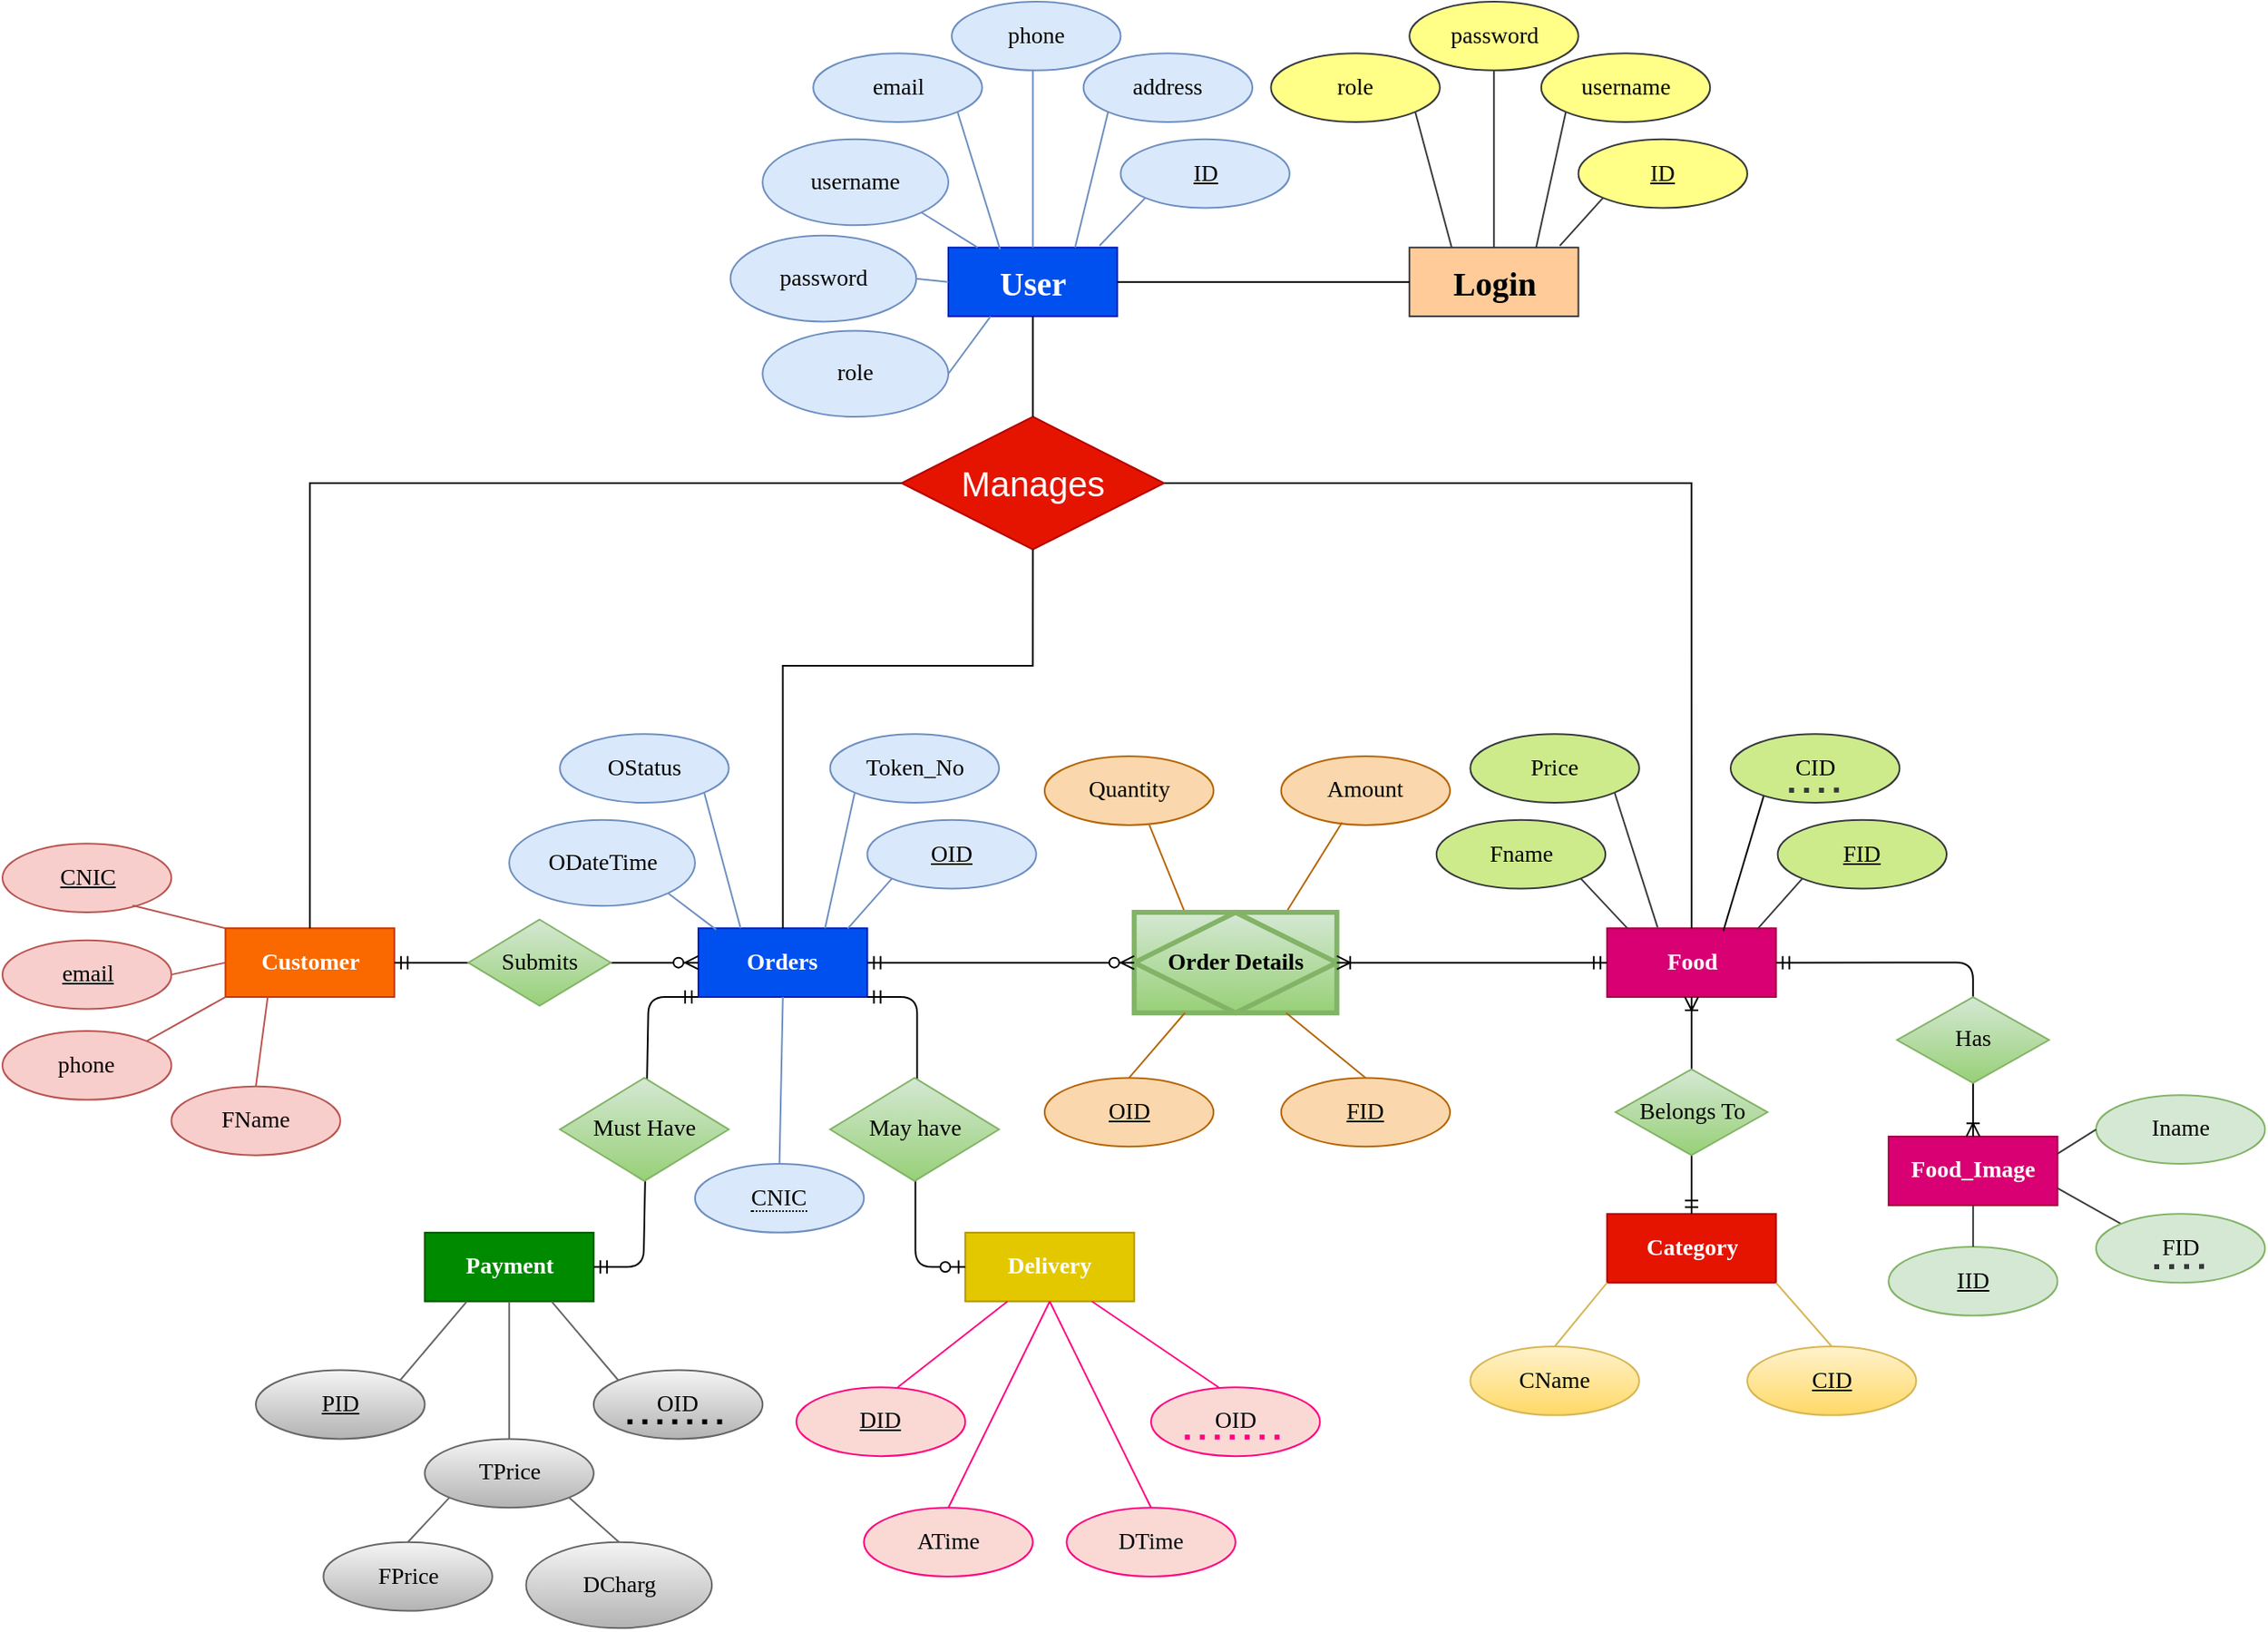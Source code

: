 <mxfile version="13.6.6" type="device"><diagram id="C5RBs43oDa-KdzZeNtuy" name="Page-1"><mxGraphModel dx="2976.5" dy="802" grid="1" gridSize="10" guides="1" tooltips="1" connect="1" arrows="1" fold="1" page="1" pageScale="1.5" pageWidth="827" pageHeight="1169" math="0" shadow="0"><root><mxCell id="WIyWlLk6GJQsqaUBKTNV-0"/><mxCell id="WIyWlLk6GJQsqaUBKTNV-1" parent="WIyWlLk6GJQsqaUBKTNV-0"/><mxCell id="DDgar92m7MUGMjRSahMw-3" value="&lt;b&gt;Customer&lt;/b&gt;" style="whiteSpace=wrap;html=1;align=center;fontFamily=Comic Sans MS;verticalAlign=middle;horizontal=1;labelBorderColor=none;fontSize=14;fillColor=#fa6800;strokeColor=#C73500;fontColor=#ffffff;" parent="WIyWlLk6GJQsqaUBKTNV-1" vertex="1"><mxGeometry x="-486.263" y="698.107" width="101.695" height="41.429" as="geometry"/></mxCell><mxCell id="DDgar92m7MUGMjRSahMw-4" value="&lt;b&gt;Orders&lt;/b&gt;" style="whiteSpace=wrap;html=1;align=center;fontFamily=Comic Sans MS;verticalAlign=middle;horizontal=1;labelBorderColor=none;fontSize=14;fillColor=#0050ef;strokeColor=#001DBC;fontColor=#ffffff;" parent="WIyWlLk6GJQsqaUBKTNV-1" vertex="1"><mxGeometry x="-201.517" y="698.107" width="101.695" height="41.429" as="geometry"/></mxCell><mxCell id="DDgar92m7MUGMjRSahMw-5" value="&lt;b&gt;Payment&lt;/b&gt;" style="whiteSpace=wrap;html=1;align=center;fontFamily=Comic Sans MS;verticalAlign=middle;horizontal=1;labelBorderColor=none;fontSize=14;fillColor=#008a00;strokeColor=#005700;fontColor=#ffffff;" parent="WIyWlLk6GJQsqaUBKTNV-1" vertex="1"><mxGeometry x="-366.263" y="881.429" width="101.695" height="41.429" as="geometry"/></mxCell><mxCell id="DDgar92m7MUGMjRSahMw-121" value="" style="edgeStyle=entityRelationEdgeStyle;fontSize=14;html=1;endArrow=ERmandOne;startArrow=ERmandOne;exitX=1;exitY=0.5;exitDx=0;exitDy=0;entryX=0;entryY=1;entryDx=0;entryDy=0;fontFamily=Comic Sans MS;verticalAlign=middle;horizontal=1;labelBorderColor=none;" parent="WIyWlLk6GJQsqaUBKTNV-1" source="DDgar92m7MUGMjRSahMw-5" target="DDgar92m7MUGMjRSahMw-4" edge="1"><mxGeometry width="100" height="100" relative="1" as="geometry"><mxPoint x="-244.229" y="879.357" as="sourcePoint"/><mxPoint x="-203.551" y="739.536" as="targetPoint"/></mxGeometry></mxCell><mxCell id="DDgar92m7MUGMjRSahMw-6" value="&lt;b&gt;Category&lt;/b&gt;" style="whiteSpace=wrap;html=1;align=center;fontFamily=Comic Sans MS;verticalAlign=middle;horizontal=1;labelBorderColor=none;fontSize=14;fillColor=#e51400;strokeColor=#B20000;fontColor=#ffffff;" parent="WIyWlLk6GJQsqaUBKTNV-1" vertex="1"><mxGeometry x="345.602" y="870.18" width="101.695" height="41.429" as="geometry"/></mxCell><mxCell id="DDgar92m7MUGMjRSahMw-7" value="&lt;b&gt;Delivery&lt;/b&gt;" style="whiteSpace=wrap;html=1;align=center;fontFamily=Comic Sans MS;verticalAlign=middle;horizontal=1;labelBorderColor=none;fontSize=14;fillColor=#e3c800;strokeColor=#B09500;fontColor=#ffffff;" parent="WIyWlLk6GJQsqaUBKTNV-1" vertex="1"><mxGeometry x="-40.839" y="881.429" width="101.695" height="41.429" as="geometry"/></mxCell><mxCell id="DDgar92m7MUGMjRSahMw-125" value="" style="edgeStyle=entityRelationEdgeStyle;fontSize=14;html=1;endArrow=ERzeroToOne;startArrow=ERmandOne;exitX=1;exitY=1;exitDx=0;exitDy=0;entryX=0;entryY=0.5;entryDx=0;entryDy=0;startFill=0;endFill=1;fontFamily=Comic Sans MS;verticalAlign=middle;horizontal=1;labelBorderColor=none;" parent="WIyWlLk6GJQsqaUBKTNV-1" source="DDgar92m7MUGMjRSahMw-4" target="DDgar92m7MUGMjRSahMw-7" edge="1"><mxGeometry width="100" height="100" relative="1" as="geometry"><mxPoint x="-91.686" y="736.429" as="sourcePoint"/><mxPoint x="-20.5" y="943.571" as="targetPoint"/></mxGeometry></mxCell><mxCell id="DDgar92m7MUGMjRSahMw-8" value="&lt;b&gt;Food&lt;/b&gt;" style="whiteSpace=wrap;html=1;align=center;fontFamily=Comic Sans MS;verticalAlign=middle;horizontal=1;labelBorderColor=none;fontSize=14;fillColor=#d80073;strokeColor=#A50040;fontColor=#ffffff;" parent="WIyWlLk6GJQsqaUBKTNV-1" vertex="1"><mxGeometry x="345.602" y="698.107" width="101.695" height="41.429" as="geometry"/></mxCell><mxCell id="DDgar92m7MUGMjRSahMw-11" value="CNIC" style="ellipse;whiteSpace=wrap;html=1;align=center;fontStyle=4;fontFamily=Comic Sans MS;verticalAlign=middle;horizontal=1;labelBorderColor=none;fontSize=14;fillColor=#f8cecc;strokeColor=#b85450;" parent="WIyWlLk6GJQsqaUBKTNV-1" vertex="1"><mxGeometry x="-620.5" y="647.094" width="101.695" height="41.429" as="geometry"/></mxCell><mxCell id="DDgar92m7MUGMjRSahMw-15" value="email" style="ellipse;whiteSpace=wrap;html=1;align=center;fontStyle=4;fontFamily=Comic Sans MS;verticalAlign=middle;horizontal=1;labelBorderColor=none;fontSize=14;fillColor=#f8cecc;strokeColor=#b85450;" parent="WIyWlLk6GJQsqaUBKTNV-1" vertex="1"><mxGeometry x="-620.5" y="705.357" width="101.695" height="41.429" as="geometry"/></mxCell><mxCell id="DDgar92m7MUGMjRSahMw-16" value="phone" style="ellipse;whiteSpace=wrap;html=1;align=center;fontFamily=Comic Sans MS;verticalAlign=middle;horizontal=1;labelBorderColor=none;fontSize=14;fillColor=#f8cecc;strokeColor=#b85450;" parent="WIyWlLk6GJQsqaUBKTNV-1" vertex="1"><mxGeometry x="-620.501" y="759.997" width="101.695" height="41.429" as="geometry"/></mxCell><mxCell id="DDgar92m7MUGMjRSahMw-19" value="" style="endArrow=none;html=1;rounded=0;exitX=0.77;exitY=0.9;exitDx=0;exitDy=0;exitPerimeter=0;entryX=0;entryY=0;entryDx=0;entryDy=0;fontFamily=Comic Sans MS;verticalAlign=middle;horizontal=1;labelBorderColor=none;fontSize=14;fillColor=#f8cecc;strokeColor=#b85450;" parent="WIyWlLk6GJQsqaUBKTNV-1" source="DDgar92m7MUGMjRSahMw-11" target="DDgar92m7MUGMjRSahMw-3" edge="1"><mxGeometry relative="1" as="geometry"><mxPoint x="-537.11" y="684.643" as="sourcePoint"/><mxPoint x="-457.788" y="684.643" as="targetPoint"/></mxGeometry></mxCell><mxCell id="DDgar92m7MUGMjRSahMw-20" value="" style="endArrow=none;html=1;rounded=0;exitX=1;exitY=0.5;exitDx=0;exitDy=0;entryX=0;entryY=0.5;entryDx=0;entryDy=0;fontFamily=Comic Sans MS;verticalAlign=middle;horizontal=1;labelBorderColor=none;fontSize=14;fillColor=#f8cecc;strokeColor=#b85450;" parent="WIyWlLk6GJQsqaUBKTNV-1" source="DDgar92m7MUGMjRSahMw-15" target="DDgar92m7MUGMjRSahMw-3" edge="1"><mxGeometry relative="1" as="geometry"><mxPoint x="-532.025" y="683.607" as="sourcePoint"/><mxPoint x="-476.093" y="708.464" as="targetPoint"/><Array as="points"/></mxGeometry></mxCell><mxCell id="DDgar92m7MUGMjRSahMw-24" value="" style="endArrow=none;html=1;rounded=0;exitX=1;exitY=0;exitDx=0;exitDy=0;entryX=0;entryY=1;entryDx=0;entryDy=0;fontFamily=Comic Sans MS;verticalAlign=middle;horizontal=1;labelBorderColor=none;fontSize=14;fillColor=#f8cecc;strokeColor=#b85450;" parent="WIyWlLk6GJQsqaUBKTNV-1" source="DDgar92m7MUGMjRSahMw-16" target="DDgar92m7MUGMjRSahMw-3" edge="1"><mxGeometry relative="1" as="geometry"><mxPoint x="-406.941" y="757.143" as="sourcePoint"/><mxPoint x="-244.229" y="757.143" as="targetPoint"/></mxGeometry></mxCell><mxCell id="DDgar92m7MUGMjRSahMw-39" value="OID" style="ellipse;whiteSpace=wrap;html=1;align=center;fontStyle=4;fontFamily=Comic Sans MS;verticalAlign=middle;horizontal=1;labelBorderColor=none;fontSize=14;fillColor=#dae8fc;strokeColor=#6c8ebf;" parent="WIyWlLk6GJQsqaUBKTNV-1" vertex="1"><mxGeometry x="-99.822" y="632.857" width="101.695" height="41.429" as="geometry"/></mxCell><mxCell id="DDgar92m7MUGMjRSahMw-40" value="ODateTime" style="ellipse;whiteSpace=wrap;html=1;align=center;fontFamily=Comic Sans MS;verticalAlign=middle;horizontal=1;labelBorderColor=none;fontSize=14;fillColor=#dae8fc;strokeColor=#6c8ebf;" parent="WIyWlLk6GJQsqaUBKTNV-1" vertex="1"><mxGeometry x="-315.415" y="632.857" width="111.864" height="51.786" as="geometry"/></mxCell><mxCell id="DDgar92m7MUGMjRSahMw-41" value="OStatus" style="ellipse;whiteSpace=wrap;html=1;align=center;fontFamily=Comic Sans MS;verticalAlign=middle;horizontal=1;labelBorderColor=none;fontSize=14;fillColor=#dae8fc;strokeColor=#6c8ebf;" parent="WIyWlLk6GJQsqaUBKTNV-1" vertex="1"><mxGeometry x="-284.907" y="581.071" width="101.695" height="41.429" as="geometry"/></mxCell><mxCell id="DDgar92m7MUGMjRSahMw-43" value="Token_No" style="ellipse;whiteSpace=wrap;html=1;align=center;fontFamily=Comic Sans MS;verticalAlign=middle;horizontal=1;labelBorderColor=none;fontSize=14;fillColor=#dae8fc;strokeColor=#6c8ebf;" parent="WIyWlLk6GJQsqaUBKTNV-1" vertex="1"><mxGeometry x="-122.195" y="581.071" width="101.695" height="41.429" as="geometry"/></mxCell><mxCell id="DDgar92m7MUGMjRSahMw-44" value="&lt;span style=&quot;border-bottom: 1px dotted; font-size: 14px;&quot;&gt;CNIC&lt;/span&gt;" style="ellipse;whiteSpace=wrap;html=1;align=center;fontFamily=Comic Sans MS;verticalAlign=middle;horizontal=1;labelBorderColor=none;fontSize=14;fillColor=#dae8fc;strokeColor=#6c8ebf;" parent="WIyWlLk6GJQsqaUBKTNV-1" vertex="1"><mxGeometry x="-203.547" y="840" width="101.695" height="41.429" as="geometry"/></mxCell><mxCell id="DDgar92m7MUGMjRSahMw-45" value="" style="endArrow=none;html=1;rounded=0;exitX=1;exitY=1;exitDx=0;exitDy=0;fontFamily=Comic Sans MS;verticalAlign=middle;horizontal=1;labelBorderColor=none;fontSize=14;fillColor=#dae8fc;strokeColor=#6c8ebf;entryX=0.105;entryY=0.02;entryDx=0;entryDy=0;entryPerimeter=0;" parent="WIyWlLk6GJQsqaUBKTNV-1" source="DDgar92m7MUGMjRSahMw-40" target="DDgar92m7MUGMjRSahMw-4" edge="1"><mxGeometry relative="1" as="geometry"><mxPoint x="-203.551" y="677.393" as="sourcePoint"/><mxPoint x="-193.381" y="695" as="targetPoint"/></mxGeometry></mxCell><mxCell id="DDgar92m7MUGMjRSahMw-46" value="" style="endArrow=none;html=1;rounded=0;exitX=1;exitY=1;exitDx=0;exitDy=0;fontFamily=Comic Sans MS;verticalAlign=middle;horizontal=1;labelBorderColor=none;fontSize=14;fillColor=#dae8fc;strokeColor=#6c8ebf;entryX=0.25;entryY=0;entryDx=0;entryDy=0;" parent="WIyWlLk6GJQsqaUBKTNV-1" source="DDgar92m7MUGMjRSahMw-41" target="DDgar92m7MUGMjRSahMw-4" edge="1"><mxGeometry relative="1" as="geometry"><mxPoint x="-208.274" y="678.576" as="sourcePoint"/><mxPoint x="-173.042" y="695" as="targetPoint"/></mxGeometry></mxCell><mxCell id="DDgar92m7MUGMjRSahMw-47" value="" style="endArrow=none;html=1;rounded=0;fontFamily=Comic Sans MS;verticalAlign=middle;horizontal=1;labelBorderColor=none;fontSize=14;fillColor=#dae8fc;strokeColor=#6c8ebf;entryX=0.5;entryY=1;entryDx=0;entryDy=0;exitX=0.5;exitY=0;exitDx=0;exitDy=0;" parent="WIyWlLk6GJQsqaUBKTNV-1" source="DDgar92m7MUGMjRSahMw-44" target="DDgar92m7MUGMjRSahMw-4" edge="1"><mxGeometry relative="1" as="geometry"><mxPoint x="-140" y="830" as="sourcePoint"/><mxPoint x="-140" y="760" as="targetPoint"/></mxGeometry></mxCell><mxCell id="DDgar92m7MUGMjRSahMw-48" value="" style="endArrow=none;html=1;rounded=0;exitX=0;exitY=1;exitDx=0;exitDy=0;fontFamily=Comic Sans MS;verticalAlign=middle;horizontal=1;labelBorderColor=none;fontSize=14;fillColor=#dae8fc;strokeColor=#6c8ebf;entryX=0.75;entryY=0;entryDx=0;entryDy=0;" parent="WIyWlLk6GJQsqaUBKTNV-1" source="DDgar92m7MUGMjRSahMw-43" target="DDgar92m7MUGMjRSahMw-4" edge="1"><mxGeometry relative="1" as="geometry"><mxPoint x="-140.5" y="601.786" as="sourcePoint"/><mxPoint x="-132.364" y="695" as="targetPoint"/></mxGeometry></mxCell><mxCell id="DDgar92m7MUGMjRSahMw-49" value="" style="endArrow=none;html=1;rounded=0;exitX=0;exitY=1;exitDx=0;exitDy=0;entryX=0.884;entryY=0.004;entryDx=0;entryDy=0;entryPerimeter=0;fontFamily=Comic Sans MS;verticalAlign=middle;horizontal=1;labelBorderColor=none;fontSize=14;fillColor=#dae8fc;strokeColor=#6c8ebf;" parent="WIyWlLk6GJQsqaUBKTNV-1" source="DDgar92m7MUGMjRSahMw-39" target="DDgar92m7MUGMjRSahMw-4" edge="1"><mxGeometry relative="1" as="geometry"><mxPoint x="-97.133" y="626.79" as="sourcePoint"/><mxPoint x="-122.195" y="705.357" as="targetPoint"/></mxGeometry></mxCell><mxCell id="DDgar92m7MUGMjRSahMw-51" value="Quantity" style="ellipse;whiteSpace=wrap;html=1;align=center;strokeWidth=1;fontFamily=Comic Sans MS;verticalAlign=middle;horizontal=1;labelBorderColor=none;fontSize=14;fillColor=#fad7ac;strokeColor=#b46504;" parent="WIyWlLk6GJQsqaUBKTNV-1" vertex="1"><mxGeometry x="6.958" y="594.536" width="101.695" height="41.429" as="geometry"/></mxCell><mxCell id="DDgar92m7MUGMjRSahMw-52" value="Amount" style="ellipse;whiteSpace=wrap;html=1;align=center;strokeWidth=1;fontFamily=Comic Sans MS;verticalAlign=middle;horizontal=1;labelBorderColor=none;fontSize=14;fillColor=#fad7ac;strokeColor=#b46504;" parent="WIyWlLk6GJQsqaUBKTNV-1" vertex="1"><mxGeometry x="149.331" y="594.536" width="101.695" height="41.429" as="geometry"/></mxCell><mxCell id="DDgar92m7MUGMjRSahMw-53" value="" style="endArrow=none;html=1;rounded=0;exitX=0.62;exitY=1;exitDx=0;exitDy=0;exitPerimeter=0;entryX=0.25;entryY=0;entryDx=0;entryDy=0;fontFamily=Comic Sans MS;verticalAlign=middle;horizontal=1;labelBorderColor=none;fontSize=14;fillColor=#fad7ac;strokeColor=#b46504;" parent="WIyWlLk6GJQsqaUBKTNV-1" source="DDgar92m7MUGMjRSahMw-51" target="DDgar92m7MUGMjRSahMw-50" edge="1"><mxGeometry relative="1" as="geometry"><mxPoint x="10.008" y="715.714" as="sourcePoint"/><mxPoint x="172.72" y="715.714" as="targetPoint"/></mxGeometry></mxCell><mxCell id="DDgar92m7MUGMjRSahMw-54" value="" style="endArrow=none;html=1;rounded=0;entryX=0.75;entryY=0;entryDx=0;entryDy=0;exitX=0.361;exitY=0.961;exitDx=0;exitDy=0;exitPerimeter=0;fontFamily=Comic Sans MS;verticalAlign=middle;horizontal=1;labelBorderColor=none;fontSize=14;fillColor=#fad7ac;strokeColor=#b46504;" parent="WIyWlLk6GJQsqaUBKTNV-1" source="DDgar92m7MUGMjRSahMw-52" target="DDgar92m7MUGMjRSahMw-50" edge="1"><mxGeometry relative="1" as="geometry"><mxPoint x="187.975" y="622.5" as="sourcePoint"/><mxPoint x="106.619" y="698.107" as="targetPoint"/></mxGeometry></mxCell><mxCell id="DDgar92m7MUGMjRSahMw-55" value="OID" style="ellipse;whiteSpace=wrap;html=1;align=center;strokeWidth=1;fontFamily=Comic Sans MS;verticalAlign=middle;horizontal=1;labelBorderColor=none;fontSize=14;fillColor=#f5f5f5;strokeColor=#666666;gradientColor=#b3b3b3;" parent="WIyWlLk6GJQsqaUBKTNV-1" vertex="1"><mxGeometry x="-264.568" y="964.286" width="101.695" height="41.429" as="geometry"/></mxCell><mxCell id="DDgar92m7MUGMjRSahMw-56" value="PID" style="ellipse;whiteSpace=wrap;html=1;align=center;fontStyle=4;strokeWidth=1;fontFamily=Comic Sans MS;verticalAlign=middle;horizontal=1;labelBorderColor=none;fontSize=14;fillColor=#f5f5f5;strokeColor=#666666;gradientColor=#b3b3b3;" parent="WIyWlLk6GJQsqaUBKTNV-1" vertex="1"><mxGeometry x="-467.958" y="964.286" width="101.695" height="41.429" as="geometry"/></mxCell><mxCell id="DDgar92m7MUGMjRSahMw-57" value="" style="endArrow=none;html=1;rounded=0;exitX=1;exitY=0;exitDx=0;exitDy=0;entryX=0.25;entryY=1;entryDx=0;entryDy=0;fontFamily=Comic Sans MS;verticalAlign=middle;horizontal=1;labelBorderColor=none;fontSize=14;fillColor=#f5f5f5;strokeColor=#666666;gradientColor=#b3b3b3;" parent="WIyWlLk6GJQsqaUBKTNV-1" source="DDgar92m7MUGMjRSahMw-56" target="DDgar92m7MUGMjRSahMw-5" edge="1"><mxGeometry relative="1" as="geometry"><mxPoint x="-284.907" y="1016.071" as="sourcePoint"/><mxPoint x="-122.195" y="1016.071" as="targetPoint"/></mxGeometry></mxCell><mxCell id="DDgar92m7MUGMjRSahMw-58" value="" style="endArrow=none;html=1;rounded=0;exitX=0;exitY=0;exitDx=0;exitDy=0;entryX=0.75;entryY=1;entryDx=0;entryDy=0;fontFamily=Comic Sans MS;verticalAlign=middle;horizontal=1;labelBorderColor=none;fontSize=14;fillColor=#f5f5f5;strokeColor=#666666;gradientColor=#b3b3b3;" parent="WIyWlLk6GJQsqaUBKTNV-1" source="DDgar92m7MUGMjRSahMw-55" target="DDgar92m7MUGMjRSahMw-5" edge="1"><mxGeometry relative="1" as="geometry"><mxPoint x="-350.647" y="980.71" as="sourcePoint"/><mxPoint x="-310.331" y="933.214" as="targetPoint"/></mxGeometry></mxCell><mxCell id="DDgar92m7MUGMjRSahMw-59" value="TPrice" style="ellipse;whiteSpace=wrap;html=1;align=center;strokeWidth=1;fontFamily=Comic Sans MS;verticalAlign=middle;horizontal=1;labelBorderColor=none;fontSize=14;fillColor=#f5f5f5;strokeColor=#666666;gradientColor=#b3b3b3;" parent="WIyWlLk6GJQsqaUBKTNV-1" vertex="1"><mxGeometry x="-366.263" y="1005.714" width="101.695" height="41.429" as="geometry"/></mxCell><mxCell id="DDgar92m7MUGMjRSahMw-60" value="" style="endArrow=none;html=1;rounded=0;exitX=0.5;exitY=0;exitDx=0;exitDy=0;entryX=0.5;entryY=1;entryDx=0;entryDy=0;fontFamily=Comic Sans MS;verticalAlign=middle;horizontal=1;labelBorderColor=none;fontSize=14;fillColor=#f5f5f5;strokeColor=#666666;gradientColor=#b3b3b3;" parent="WIyWlLk6GJQsqaUBKTNV-1" source="DDgar92m7MUGMjRSahMw-59" target="DDgar92m7MUGMjRSahMw-5" edge="1"><mxGeometry relative="1" as="geometry"><mxPoint x="-284.907" y="1016.071" as="sourcePoint"/><mxPoint x="-122.195" y="1016.071" as="targetPoint"/></mxGeometry></mxCell><mxCell id="DDgar92m7MUGMjRSahMw-62" value="FPrice" style="ellipse;whiteSpace=wrap;html=1;align=center;strokeWidth=1;fontFamily=Comic Sans MS;verticalAlign=middle;horizontal=1;labelBorderColor=none;fontSize=14;fillColor=#f5f5f5;strokeColor=#666666;gradientColor=#b3b3b3;" parent="WIyWlLk6GJQsqaUBKTNV-1" vertex="1"><mxGeometry x="-427.28" y="1067.857" width="101.695" height="41.429" as="geometry"/></mxCell><mxCell id="DDgar92m7MUGMjRSahMw-63" value="DCharg" style="ellipse;whiteSpace=wrap;html=1;align=center;strokeWidth=1;fontFamily=Comic Sans MS;verticalAlign=middle;horizontal=1;labelBorderColor=none;fontSize=14;fillColor=#f5f5f5;strokeColor=#666666;gradientColor=#b3b3b3;" parent="WIyWlLk6GJQsqaUBKTNV-1" vertex="1"><mxGeometry x="-305.246" y="1067.857" width="111.864" height="51.786" as="geometry"/></mxCell><mxCell id="DDgar92m7MUGMjRSahMw-64" value="" style="endArrow=none;html=1;rounded=0;exitX=0.5;exitY=0;exitDx=0;exitDy=0;entryX=0;entryY=1;entryDx=0;entryDy=0;fontFamily=Comic Sans MS;verticalAlign=middle;horizontal=1;labelBorderColor=none;fontSize=14;fillColor=#f5f5f5;strokeColor=#666666;gradientColor=#b3b3b3;" parent="WIyWlLk6GJQsqaUBKTNV-1" source="DDgar92m7MUGMjRSahMw-62" target="DDgar92m7MUGMjRSahMw-59" edge="1"><mxGeometry relative="1" as="geometry"><mxPoint x="-305.246" y="1109.286" as="sourcePoint"/><mxPoint x="-142.534" y="1109.286" as="targetPoint"/></mxGeometry></mxCell><mxCell id="DDgar92m7MUGMjRSahMw-65" value="" style="endArrow=none;html=1;rounded=0;exitX=0.5;exitY=0;exitDx=0;exitDy=0;entryX=1;entryY=1;entryDx=0;entryDy=0;fontFamily=Comic Sans MS;verticalAlign=middle;horizontal=1;labelBorderColor=none;fontSize=14;fillColor=#f5f5f5;strokeColor=#666666;gradientColor=#b3b3b3;" parent="WIyWlLk6GJQsqaUBKTNV-1" source="DDgar92m7MUGMjRSahMw-63" target="DDgar92m7MUGMjRSahMw-59" edge="1"><mxGeometry relative="1" as="geometry"><mxPoint x="-366.263" y="1078.214" as="sourcePoint"/><mxPoint x="-341.2" y="1051.433" as="targetPoint"/></mxGeometry></mxCell><mxCell id="DDgar92m7MUGMjRSahMw-66" value="OID" style="ellipse;whiteSpace=wrap;html=1;align=center;strokeWidth=1;fontFamily=Comic Sans MS;verticalAlign=middle;horizontal=1;labelBorderColor=none;fontSize=14;fillColor=#fad9d5;strokeColor=#FF0080;" parent="WIyWlLk6GJQsqaUBKTNV-1" vertex="1"><mxGeometry x="71.025" y="974.643" width="101.695" height="41.429" as="geometry"/></mxCell><mxCell id="DDgar92m7MUGMjRSahMw-67" value="DID" style="ellipse;whiteSpace=wrap;html=1;align=center;fontStyle=4;strokeWidth=1;fontFamily=Comic Sans MS;verticalAlign=middle;horizontal=1;labelBorderColor=none;fontSize=14;fillColor=#fad9d5;strokeColor=#FF0080;" parent="WIyWlLk6GJQsqaUBKTNV-1" vertex="1"><mxGeometry x="-142.534" y="974.643" width="101.695" height="41.429" as="geometry"/></mxCell><mxCell id="DDgar92m7MUGMjRSahMw-69" value="ATime" style="ellipse;whiteSpace=wrap;html=1;align=center;strokeWidth=1;fontFamily=Comic Sans MS;verticalAlign=middle;horizontal=1;labelBorderColor=none;fontSize=14;fillColor=#fad9d5;strokeColor=#FF0080;" parent="WIyWlLk6GJQsqaUBKTNV-1" vertex="1"><mxGeometry x="-101.856" y="1047.143" width="101.695" height="41.429" as="geometry"/></mxCell><mxCell id="DDgar92m7MUGMjRSahMw-70" value="DTime" style="ellipse;whiteSpace=wrap;html=1;align=center;strokeWidth=1;fontFamily=Comic Sans MS;verticalAlign=middle;horizontal=1;labelBorderColor=none;fontSize=14;fillColor=#fad9d5;strokeColor=#FF0080;" parent="WIyWlLk6GJQsqaUBKTNV-1" vertex="1"><mxGeometry x="20.178" y="1047.143" width="101.695" height="41.429" as="geometry"/></mxCell><mxCell id="DDgar92m7MUGMjRSahMw-71" value="" style="endArrow=none;html=1;rounded=0;exitX=0.5;exitY=0;exitDx=0;exitDy=0;entryX=0.5;entryY=1;entryDx=0;entryDy=0;fontFamily=Comic Sans MS;verticalAlign=middle;horizontal=1;labelBorderColor=none;fontSize=14;fillColor=#fad9d5;strokeColor=#FF0080;" parent="WIyWlLk6GJQsqaUBKTNV-1" target="DDgar92m7MUGMjRSahMw-7" edge="1"><mxGeometry relative="1" as="geometry"><mxPoint x="-51.008" y="1047.143" as="sourcePoint"/><mxPoint x="-25.946" y="1041.076" as="targetPoint"/></mxGeometry></mxCell><mxCell id="DDgar92m7MUGMjRSahMw-72" value="" style="endArrow=none;html=1;rounded=0;exitX=0.5;exitY=0;exitDx=0;exitDy=0;entryX=0.5;entryY=1;entryDx=0;entryDy=0;fontFamily=Comic Sans MS;verticalAlign=middle;horizontal=1;labelBorderColor=none;fontSize=14;fillColor=#fad9d5;strokeColor=#FF0080;" parent="WIyWlLk6GJQsqaUBKTNV-1" source="DDgar92m7MUGMjRSahMw-70" target="DDgar92m7MUGMjRSahMw-7" edge="1"><mxGeometry relative="1" as="geometry"><mxPoint x="-40.839" y="1078.214" as="sourcePoint"/><mxPoint x="45.963" y="1041.076" as="targetPoint"/></mxGeometry></mxCell><mxCell id="DDgar92m7MUGMjRSahMw-73" value="" style="endArrow=none;html=1;rounded=0;dashed=1;dashPattern=1 2;fontFamily=Comic Sans MS;verticalAlign=middle;horizontal=1;labelBorderColor=none;fontSize=14;strokeWidth=3;" parent="WIyWlLk6GJQsqaUBKTNV-1" edge="1"><mxGeometry relative="1" as="geometry"><mxPoint x="-244.229" y="995.357" as="sourcePoint"/><mxPoint x="-183.212" y="995.357" as="targetPoint"/></mxGeometry></mxCell><mxCell id="DDgar92m7MUGMjRSahMw-75" value="" style="endArrow=none;html=1;rounded=0;exitX=0.5;exitY=0;exitDx=0;exitDy=0;entryX=0.75;entryY=1;entryDx=0;entryDy=0;fontFamily=Comic Sans MS;verticalAlign=middle;horizontal=1;labelBorderColor=none;fontSize=14;fillColor=#fad9d5;strokeColor=#FF0080;" parent="WIyWlLk6GJQsqaUBKTNV-1" target="DDgar92m7MUGMjRSahMw-7" edge="1"><mxGeometry relative="1" as="geometry"><mxPoint x="111.703" y="974.643" as="sourcePoint"/><mxPoint x="20.178" y="933.214" as="targetPoint"/></mxGeometry></mxCell><mxCell id="DDgar92m7MUGMjRSahMw-76" value="" style="endArrow=none;html=1;rounded=0;exitX=0.5;exitY=0;exitDx=0;exitDy=0;entryX=0.25;entryY=1;entryDx=0;entryDy=0;fontFamily=Comic Sans MS;verticalAlign=middle;horizontal=1;labelBorderColor=none;fontSize=14;fillColor=#fad9d5;strokeColor=#FF0080;" parent="WIyWlLk6GJQsqaUBKTNV-1" target="DDgar92m7MUGMjRSahMw-7" edge="1"><mxGeometry relative="1" as="geometry"><mxPoint x="-81.517" y="974.643" as="sourcePoint"/><mxPoint x="55.771" y="933.214" as="targetPoint"/></mxGeometry></mxCell><mxCell id="DDgar92m7MUGMjRSahMw-79" value="" style="endArrow=none;html=1;rounded=0;dashed=1;dashPattern=1 2;fontFamily=Comic Sans MS;verticalAlign=middle;horizontal=1;labelBorderColor=none;fontSize=14;fillColor=#fad9d5;strokeColor=#FF0080;strokeWidth=3;" parent="WIyWlLk6GJQsqaUBKTNV-1" edge="1"><mxGeometry relative="1" as="geometry"><mxPoint x="91.364" y="1004.679" as="sourcePoint"/><mxPoint x="152.381" y="1004.679" as="targetPoint"/><Array as="points"><mxPoint x="152.381" y="1004.679"/></Array></mxGeometry></mxCell><mxCell id="DDgar92m7MUGMjRSahMw-89" value="Price" style="ellipse;whiteSpace=wrap;html=1;align=center;fontFamily=Comic Sans MS;verticalAlign=middle;horizontal=1;labelBorderColor=none;fontSize=14;fillColor=#cdeb8b;strokeColor=#36393d;" parent="WIyWlLk6GJQsqaUBKTNV-1" vertex="1"><mxGeometry x="263.229" y="581.071" width="101.695" height="41.429" as="geometry"/></mxCell><mxCell id="DDgar92m7MUGMjRSahMw-92" value="" style="endArrow=none;html=1;rounded=0;exitX=1;exitY=1;exitDx=0;exitDy=0;entryX=0.124;entryY=0.011;entryDx=0;entryDy=0;entryPerimeter=0;fontFamily=Comic Sans MS;verticalAlign=middle;horizontal=1;labelBorderColor=none;fontSize=14;fillColor=#cdeb8b;strokeColor=#36393d;" parent="WIyWlLk6GJQsqaUBKTNV-1" source="DDgar92m7MUGMjRSahMw-97" target="DDgar92m7MUGMjRSahMw-8" edge="1"><mxGeometry relative="1" as="geometry"><mxPoint x="344.585" y="677.393" as="sourcePoint"/><mxPoint x="354.754" y="695" as="targetPoint"/></mxGeometry></mxCell><mxCell id="DDgar92m7MUGMjRSahMw-93" value="" style="endArrow=none;html=1;rounded=0;exitX=1;exitY=1;exitDx=0;exitDy=0;entryX=0.299;entryY=-0.01;entryDx=0;entryDy=0;entryPerimeter=0;fontFamily=Comic Sans MS;verticalAlign=middle;horizontal=1;labelBorderColor=none;fontSize=14;fillColor=#cdeb8b;strokeColor=#36393d;" parent="WIyWlLk6GJQsqaUBKTNV-1" source="DDgar92m7MUGMjRSahMw-89" target="DDgar92m7MUGMjRSahMw-8" edge="1"><mxGeometry relative="1" as="geometry"><mxPoint x="339.861" y="678.576" as="sourcePoint"/><mxPoint x="375.093" y="695" as="targetPoint"/></mxGeometry></mxCell><mxCell id="DDgar92m7MUGMjRSahMw-95" value="" style="endArrow=none;html=1;rounded=0;exitX=0;exitY=1;exitDx=0;exitDy=0;entryX=0.688;entryY=0.039;entryDx=0;entryDy=0;entryPerimeter=0;fontFamily=Comic Sans MS;verticalAlign=middle;horizontal=1;labelBorderColor=none;fontSize=14;" parent="WIyWlLk6GJQsqaUBKTNV-1" target="DDgar92m7MUGMjRSahMw-8" edge="1"><mxGeometry relative="1" as="geometry"><mxPoint x="440.506" y="616.298" as="sourcePoint"/><mxPoint x="415.771" y="695" as="targetPoint"/></mxGeometry></mxCell><mxCell id="DDgar92m7MUGMjRSahMw-96" value="" style="endArrow=none;html=1;rounded=0;exitX=0;exitY=1;exitDx=0;exitDy=0;entryX=0.888;entryY=0.018;entryDx=0;entryDy=0;entryPerimeter=0;fontFamily=Comic Sans MS;verticalAlign=middle;horizontal=1;labelBorderColor=none;fontSize=14;fillColor=#cdeb8b;strokeColor=#36393d;" parent="WIyWlLk6GJQsqaUBKTNV-1" source="DDgar92m7MUGMjRSahMw-98" target="DDgar92m7MUGMjRSahMw-8" edge="1"><mxGeometry relative="1" as="geometry"><mxPoint x="451.003" y="626.79" as="sourcePoint"/><mxPoint x="437.127" y="697.071" as="targetPoint"/></mxGeometry></mxCell><mxCell id="DDgar92m7MUGMjRSahMw-97" value="Fname" style="ellipse;whiteSpace=wrap;html=1;align=center;fontFamily=Comic Sans MS;verticalAlign=middle;horizontal=1;labelBorderColor=none;fontSize=14;fillColor=#cdeb8b;strokeColor=#36393d;" parent="WIyWlLk6GJQsqaUBKTNV-1" vertex="1"><mxGeometry x="242.89" y="632.857" width="101.695" height="41.429" as="geometry"/></mxCell><mxCell id="DDgar92m7MUGMjRSahMw-98" value="FID" style="ellipse;whiteSpace=wrap;html=1;align=center;fontStyle=4;fontFamily=Comic Sans MS;verticalAlign=middle;horizontal=1;labelBorderColor=none;fontSize=14;fillColor=#cdeb8b;strokeColor=#36393d;" parent="WIyWlLk6GJQsqaUBKTNV-1" vertex="1"><mxGeometry x="448.314" y="632.857" width="101.695" height="41.429" as="geometry"/></mxCell><mxCell id="DDgar92m7MUGMjRSahMw-102" value="CName" style="ellipse;whiteSpace=wrap;html=1;align=center;strokeWidth=1;fontFamily=Comic Sans MS;verticalAlign=middle;horizontal=1;labelBorderColor=none;fontSize=14;gradientColor=#ffd966;fillColor=#fff2cc;strokeColor=#d6b656;" parent="WIyWlLk6GJQsqaUBKTNV-1" vertex="1"><mxGeometry x="263.228" y="950.001" width="101.695" height="41.429" as="geometry"/></mxCell><mxCell id="DDgar92m7MUGMjRSahMw-104" value="CID" style="ellipse;whiteSpace=wrap;html=1;align=center;fontStyle=4;strokeWidth=1;fontFamily=Comic Sans MS;verticalAlign=middle;horizontal=1;labelBorderColor=none;fontSize=14;gradientColor=#ffd966;fillColor=#fff2cc;strokeColor=#d6b656;" parent="WIyWlLk6GJQsqaUBKTNV-1" vertex="1"><mxGeometry x="429.995" y="950.001" width="101.695" height="41.429" as="geometry"/></mxCell><mxCell id="DDgar92m7MUGMjRSahMw-107" value="" style="endArrow=none;html=1;rounded=0;entryX=0;entryY=1;entryDx=0;entryDy=0;exitX=0.5;exitY=0;exitDx=0;exitDy=0;fontFamily=Comic Sans MS;verticalAlign=middle;horizontal=1;labelBorderColor=none;fontSize=14;gradientColor=#ffd966;fillColor=#fff2cc;strokeColor=#d6b656;" parent="WIyWlLk6GJQsqaUBKTNV-1" source="DDgar92m7MUGMjRSahMw-102" target="DDgar92m7MUGMjRSahMw-6" edge="1"><mxGeometry relative="1" as="geometry"><mxPoint x="315.093" y="921.966" as="sourcePoint"/><mxPoint x="351.703" y="921.966" as="targetPoint"/></mxGeometry></mxCell><mxCell id="DDgar92m7MUGMjRSahMw-108" value="" style="endArrow=none;html=1;rounded=0;entryX=0.5;entryY=0;entryDx=0;entryDy=0;exitX=1;exitY=1;exitDx=0;exitDy=0;fontFamily=Comic Sans MS;verticalAlign=middle;horizontal=1;labelBorderColor=none;fontSize=14;gradientColor=#ffd966;fillColor=#fff2cc;strokeColor=#d6b656;" parent="WIyWlLk6GJQsqaUBKTNV-1" source="DDgar92m7MUGMjRSahMw-6" target="DDgar92m7MUGMjRSahMw-104" edge="1"><mxGeometry relative="1" as="geometry"><mxPoint x="447.297" y="890.894" as="sourcePoint"/><mxPoint x="355.771" y="901.251" as="targetPoint"/></mxGeometry></mxCell><mxCell id="DDgar92m7MUGMjRSahMw-111" value="Must Have" style="shape=rhombus;perimeter=rhombusPerimeter;whiteSpace=wrap;html=1;align=center;strokeWidth=1;fontFamily=Comic Sans MS;verticalAlign=middle;horizontal=1;labelBorderColor=none;fontSize=14;fillColor=#d5e8d4;strokeColor=#82b366;gradientColor=#97d077;" parent="WIyWlLk6GJQsqaUBKTNV-1" vertex="1"><mxGeometry x="-284.907" y="788.214" width="101.695" height="62.143" as="geometry"/></mxCell><mxCell id="DDgar92m7MUGMjRSahMw-119" value="" style="edgeStyle=entityRelationEdgeStyle;fontSize=14;html=1;endArrow=ERzeroToMany;startArrow=ERmandOne;exitX=1;exitY=0.5;exitDx=0;exitDy=0;fontFamily=Comic Sans MS;verticalAlign=middle;horizontal=1;labelBorderColor=none;entryX=0;entryY=0.5;entryDx=0;entryDy=0;" parent="WIyWlLk6GJQsqaUBKTNV-1" source="DDgar92m7MUGMjRSahMw-3" target="DDgar92m7MUGMjRSahMw-4" edge="1"><mxGeometry width="100" height="100" relative="1" as="geometry"><mxPoint x="-384.568" y="718.821" as="sourcePoint"/><mxPoint x="-201.517" y="718.821" as="targetPoint"/></mxGeometry></mxCell><mxCell id="DDgar92m7MUGMjRSahMw-129" value="" style="fontSize=14;html=1;endArrow=ERmandOne;startArrow=ERoneToMany;entryX=0.5;entryY=0;entryDx=0;entryDy=0;startFill=0;endFill=0;fontFamily=Comic Sans MS;verticalAlign=middle;horizontal=1;labelBorderColor=none;exitX=0.5;exitY=1;exitDx=0;exitDy=0;" parent="WIyWlLk6GJQsqaUBKTNV-1" source="DDgar92m7MUGMjRSahMw-8" target="DDgar92m7MUGMjRSahMw-6" edge="1"><mxGeometry width="100" height="100" relative="1" as="geometry"><mxPoint x="490" y="710" as="sourcePoint"/><mxPoint x="346.619" y="896.073" as="targetPoint"/></mxGeometry></mxCell><mxCell id="DDgar92m7MUGMjRSahMw-114" value="Belongs To" style="shape=rhombus;perimeter=rhombusPerimeter;whiteSpace=wrap;html=1;align=center;strokeWidth=1;fontFamily=Comic Sans MS;verticalAlign=middle;horizontal=1;labelBorderColor=none;fontSize=14;fillColor=#d5e8d4;strokeColor=#82b366;gradientColor=#97d077;" parent="WIyWlLk6GJQsqaUBKTNV-1" vertex="1"><mxGeometry x="350.683" y="783.034" width="91.525" height="51.786" as="geometry"/></mxCell><mxCell id="DDgar92m7MUGMjRSahMw-112" value="May have" style="shape=rhombus;perimeter=rhombusPerimeter;whiteSpace=wrap;html=1;align=center;strokeWidth=1;fontFamily=Comic Sans MS;verticalAlign=middle;horizontal=1;labelBorderColor=none;fontSize=14;fillColor=#d5e8d4;strokeColor=#82b366;gradientColor=#97d077;" parent="WIyWlLk6GJQsqaUBKTNV-1" vertex="1"><mxGeometry x="-122.195" y="788.214" width="101.695" height="62.143" as="geometry"/></mxCell><mxCell id="DDgar92m7MUGMjRSahMw-50" value="&lt;b&gt;Order Details&lt;/b&gt;" style="shape=associativeEntity;whiteSpace=wrap;html=1;align=center;strokeWidth=3;fontFamily=Comic Sans MS;verticalAlign=middle;horizontal=1;labelBorderColor=none;fontSize=14;gradientColor=#97d077;fillColor=#d5e8d4;strokeColor=#82b366;" parent="WIyWlLk6GJQsqaUBKTNV-1" vertex="1"><mxGeometry x="60.856" y="688.527" width="122.034" height="60.589" as="geometry"/></mxCell><mxCell id="DDgar92m7MUGMjRSahMw-118" value="Submits" style="shape=rhombus;perimeter=rhombusPerimeter;whiteSpace=wrap;html=1;align=center;strokeWidth=1;fontFamily=Comic Sans MS;verticalAlign=middle;horizontal=1;labelBorderColor=none;fontSize=14;fillColor=#d5e8d4;strokeColor=#82b366;gradientColor=#97d077;" parent="WIyWlLk6GJQsqaUBKTNV-1" vertex="1"><mxGeometry x="-340" y="692.88" width="85.75" height="51.89" as="geometry"/></mxCell><mxCell id="c8AsNFuoN4aJVPysbxKg-2" value="" style="edgeStyle=entityRelationEdgeStyle;fontSize=12;html=1;endArrow=ERzeroToMany;strokeWidth=1;exitX=1;exitY=0.5;exitDx=0;exitDy=0;entryX=0;entryY=0.5;entryDx=0;entryDy=0;endFill=1;startArrow=ERmandOne;startFill=0;" parent="WIyWlLk6GJQsqaUBKTNV-1" source="DDgar92m7MUGMjRSahMw-4" target="DDgar92m7MUGMjRSahMw-50" edge="1"><mxGeometry width="100" height="100" relative="1" as="geometry"><mxPoint x="-101.856" y="726.071" as="sourcePoint"/><mxPoint x="60.856" y="663.929" as="targetPoint"/></mxGeometry></mxCell><mxCell id="c8AsNFuoN4aJVPysbxKg-3" value="" style="edgeStyle=entityRelationEdgeStyle;fontSize=12;html=1;endArrow=ERmandOne;strokeWidth=1;entryX=0;entryY=0.5;entryDx=0;entryDy=0;startArrow=ERoneToMany;startFill=0;endFill=0;" parent="WIyWlLk6GJQsqaUBKTNV-1" target="DDgar92m7MUGMjRSahMw-8" edge="1"><mxGeometry width="100" height="100" relative="1" as="geometry"><mxPoint x="182.89" y="718.821" as="sourcePoint"/><mxPoint x="254.076" y="788.214" as="targetPoint"/></mxGeometry></mxCell><mxCell id="6lSn9vvw0v-rm1a9AX8y-0" value="&lt;u&gt;OID&lt;/u&gt;" style="ellipse;whiteSpace=wrap;html=1;align=center;strokeWidth=1;fontFamily=Comic Sans MS;verticalAlign=middle;horizontal=1;labelBorderColor=none;fontSize=14;fillColor=#fad7ac;strokeColor=#b46504;" parent="WIyWlLk6GJQsqaUBKTNV-1" vertex="1"><mxGeometry x="6.958" y="788.216" width="101.695" height="41.429" as="geometry"/></mxCell><mxCell id="6lSn9vvw0v-rm1a9AX8y-1" value="&lt;u&gt;FID&lt;/u&gt;" style="ellipse;whiteSpace=wrap;html=1;align=center;strokeWidth=1;fontFamily=Comic Sans MS;verticalAlign=middle;horizontal=1;labelBorderColor=none;fontSize=14;fillColor=#fad7ac;strokeColor=#b46504;" parent="WIyWlLk6GJQsqaUBKTNV-1" vertex="1"><mxGeometry x="149.331" y="788.216" width="101.695" height="41.429" as="geometry"/></mxCell><mxCell id="6lSn9vvw0v-rm1a9AX8y-2" value="" style="endArrow=none;html=1;rounded=0;entryX=0.75;entryY=1;entryDx=0;entryDy=0;exitX=0.5;exitY=0;exitDx=0;exitDy=0;fontFamily=Comic Sans MS;verticalAlign=middle;horizontal=1;labelBorderColor=none;fontSize=14;fillColor=#fad7ac;strokeColor=#b46504;" parent="WIyWlLk6GJQsqaUBKTNV-1" source="6lSn9vvw0v-rm1a9AX8y-1" target="DDgar92m7MUGMjRSahMw-50" edge="1"><mxGeometry relative="1" as="geometry"><mxPoint x="196.042" y="644.349" as="sourcePoint"/><mxPoint x="162.381" y="698.527" as="targetPoint"/></mxGeometry></mxCell><mxCell id="6lSn9vvw0v-rm1a9AX8y-3" value="" style="endArrow=none;html=1;rounded=0;entryX=0.25;entryY=1;entryDx=0;entryDy=0;exitX=0.5;exitY=0;exitDx=0;exitDy=0;fontFamily=Comic Sans MS;verticalAlign=middle;horizontal=1;labelBorderColor=none;fontSize=14;fillColor=#fad7ac;strokeColor=#b46504;" parent="WIyWlLk6GJQsqaUBKTNV-1" source="6lSn9vvw0v-rm1a9AX8y-0" target="DDgar92m7MUGMjRSahMw-50" edge="1"><mxGeometry relative="1" as="geometry"><mxPoint x="206.042" y="654.349" as="sourcePoint"/><mxPoint x="172.381" y="708.527" as="targetPoint"/></mxGeometry></mxCell><mxCell id="SRUHtL1R4jldPIV6tSF0-0" value="&lt;b&gt;&lt;font style=&quot;font-size: 20px&quot;&gt;User&lt;/font&gt;&lt;/b&gt;" style="whiteSpace=wrap;html=1;align=center;fontFamily=Comic Sans MS;verticalAlign=middle;horizontal=1;labelBorderColor=none;fontSize=14;fillColor=#0050ef;strokeColor=#001DBC;fontColor=#ffffff;" parent="WIyWlLk6GJQsqaUBKTNV-1" vertex="1"><mxGeometry x="-51.007" y="288.107" width="101.695" height="41.429" as="geometry"/></mxCell><mxCell id="SRUHtL1R4jldPIV6tSF0-1" value="ID" style="ellipse;whiteSpace=wrap;html=1;align=center;fontStyle=4;fontFamily=Comic Sans MS;verticalAlign=middle;horizontal=1;labelBorderColor=none;fontSize=14;fillColor=#dae8fc;strokeColor=#6c8ebf;" parent="WIyWlLk6GJQsqaUBKTNV-1" vertex="1"><mxGeometry x="52.718" y="222.857" width="101.695" height="41.429" as="geometry"/></mxCell><mxCell id="SRUHtL1R4jldPIV6tSF0-2" value="username" style="ellipse;whiteSpace=wrap;html=1;align=center;fontFamily=Comic Sans MS;verticalAlign=middle;horizontal=1;labelBorderColor=none;fontSize=14;fillColor=#dae8fc;strokeColor=#6c8ebf;" parent="WIyWlLk6GJQsqaUBKTNV-1" vertex="1"><mxGeometry x="-162.875" y="222.857" width="111.864" height="51.786" as="geometry"/></mxCell><mxCell id="SRUHtL1R4jldPIV6tSF0-3" value="email" style="ellipse;whiteSpace=wrap;html=1;align=center;fontFamily=Comic Sans MS;verticalAlign=middle;horizontal=1;labelBorderColor=none;fontSize=14;fillColor=#dae8fc;strokeColor=#6c8ebf;" parent="WIyWlLk6GJQsqaUBKTNV-1" vertex="1"><mxGeometry x="-132.367" y="171.071" width="101.695" height="41.429" as="geometry"/></mxCell><mxCell id="SRUHtL1R4jldPIV6tSF0-4" value="address" style="ellipse;whiteSpace=wrap;html=1;align=center;fontFamily=Comic Sans MS;verticalAlign=middle;horizontal=1;labelBorderColor=none;fontSize=14;fillColor=#dae8fc;strokeColor=#6c8ebf;" parent="WIyWlLk6GJQsqaUBKTNV-1" vertex="1"><mxGeometry x="30.345" y="171.071" width="101.695" height="41.429" as="geometry"/></mxCell><mxCell id="SRUHtL1R4jldPIV6tSF0-6" value="" style="endArrow=none;html=1;rounded=0;exitX=1;exitY=1;exitDx=0;exitDy=0;fontFamily=Comic Sans MS;verticalAlign=middle;horizontal=1;labelBorderColor=none;fontSize=14;fillColor=#dae8fc;strokeColor=#6c8ebf;" parent="WIyWlLk6GJQsqaUBKTNV-1" source="SRUHtL1R4jldPIV6tSF0-2" target="SRUHtL1R4jldPIV6tSF0-0" edge="1"><mxGeometry relative="1" as="geometry"><mxPoint x="-51.011" y="267.393" as="sourcePoint"/><mxPoint x="-40.841" y="285" as="targetPoint"/></mxGeometry></mxCell><mxCell id="SRUHtL1R4jldPIV6tSF0-7" value="" style="endArrow=none;html=1;rounded=0;exitX=1;exitY=1;exitDx=0;exitDy=0;fontFamily=Comic Sans MS;verticalAlign=middle;horizontal=1;labelBorderColor=none;fontSize=14;fillColor=#dae8fc;strokeColor=#6c8ebf;entryX=0.306;entryY=0.026;entryDx=0;entryDy=0;entryPerimeter=0;" parent="WIyWlLk6GJQsqaUBKTNV-1" source="SRUHtL1R4jldPIV6tSF0-3" target="SRUHtL1R4jldPIV6tSF0-0" edge="1"><mxGeometry relative="1" as="geometry"><mxPoint x="-55.734" y="268.576" as="sourcePoint"/><mxPoint x="-20.502" y="285" as="targetPoint"/></mxGeometry></mxCell><mxCell id="SRUHtL1R4jldPIV6tSF0-8" value="" style="endArrow=none;html=1;rounded=0;exitX=0.5;exitY=1;exitDx=0;exitDy=0;entryX=0.5;entryY=0;entryDx=0;entryDy=0;fontFamily=Comic Sans MS;verticalAlign=middle;horizontal=1;labelBorderColor=none;fontSize=14;fillColor=#dae8fc;strokeColor=#6c8ebf;" parent="WIyWlLk6GJQsqaUBKTNV-1" target="SRUHtL1R4jldPIV6tSF0-0" edge="1"><mxGeometry relative="1" as="geometry"><mxPoint x="-0.159" y="181.429" as="sourcePoint"/><mxPoint x="-10.333" y="295.357" as="targetPoint"/><Array as="points"/></mxGeometry></mxCell><mxCell id="SRUHtL1R4jldPIV6tSF0-9" value="" style="endArrow=none;html=1;rounded=0;exitX=0;exitY=1;exitDx=0;exitDy=0;fontFamily=Comic Sans MS;verticalAlign=middle;horizontal=1;labelBorderColor=none;fontSize=14;fillColor=#dae8fc;strokeColor=#6c8ebf;entryX=0.75;entryY=0;entryDx=0;entryDy=0;" parent="WIyWlLk6GJQsqaUBKTNV-1" source="SRUHtL1R4jldPIV6tSF0-4" target="SRUHtL1R4jldPIV6tSF0-0" edge="1"><mxGeometry relative="1" as="geometry"><mxPoint x="12.04" y="191.786" as="sourcePoint"/><mxPoint x="20.176" y="285" as="targetPoint"/></mxGeometry></mxCell><mxCell id="SRUHtL1R4jldPIV6tSF0-10" value="" style="endArrow=none;html=1;rounded=0;exitX=0;exitY=1;exitDx=0;exitDy=0;fontFamily=Comic Sans MS;verticalAlign=middle;horizontal=1;labelBorderColor=none;fontSize=14;fillColor=#dae8fc;strokeColor=#6c8ebf;" parent="WIyWlLk6GJQsqaUBKTNV-1" source="SRUHtL1R4jldPIV6tSF0-1" edge="1"><mxGeometry relative="1" as="geometry"><mxPoint x="55.407" y="216.79" as="sourcePoint"/><mxPoint x="40" y="287" as="targetPoint"/></mxGeometry></mxCell><mxCell id="SRUHtL1R4jldPIV6tSF0-11" value="&lt;font style=&quot;font-size: 21px&quot;&gt;Manages&lt;/font&gt;" style="shape=rhombus;perimeter=rhombusPerimeter;whiteSpace=wrap;html=1;align=center;fillColor=#e51400;strokeColor=#B20000;fontColor=#ffffff;" parent="WIyWlLk6GJQsqaUBKTNV-1" vertex="1"><mxGeometry x="-79.22" y="390" width="158.13" height="80" as="geometry"/></mxCell><mxCell id="SRUHtL1R4jldPIV6tSF0-12" value="FName" style="ellipse;whiteSpace=wrap;html=1;align=center;fontFamily=Comic Sans MS;verticalAlign=middle;horizontal=1;labelBorderColor=none;fontSize=14;fillColor=#f8cecc;strokeColor=#b85450;" parent="WIyWlLk6GJQsqaUBKTNV-1" vertex="1"><mxGeometry x="-518.803" y="793.39" width="101.695" height="41.429" as="geometry"/></mxCell><mxCell id="SRUHtL1R4jldPIV6tSF0-18" value="" style="endArrow=none;html=1;rounded=0;exitX=0.5;exitY=0;exitDx=0;exitDy=0;entryX=0.25;entryY=1;entryDx=0;entryDy=0;fontFamily=Comic Sans MS;verticalAlign=middle;horizontal=1;labelBorderColor=none;fontSize=14;fillColor=#f8cecc;strokeColor=#b85450;" parent="WIyWlLk6GJQsqaUBKTNV-1" source="SRUHtL1R4jldPIV6tSF0-12" target="DDgar92m7MUGMjRSahMw-3" edge="1"><mxGeometry relative="1" as="geometry"><mxPoint x="-427.275" y="769.997" as="sourcePoint"/><mxPoint x="-427.275" y="735.819" as="targetPoint"/><Array as="points"/></mxGeometry></mxCell><mxCell id="SRUHtL1R4jldPIV6tSF0-21" value="CID" style="ellipse;whiteSpace=wrap;html=1;align=center;strokeWidth=1;fontFamily=Comic Sans MS;verticalAlign=middle;horizontal=1;labelBorderColor=none;fontSize=14;fillColor=#cdeb8b;strokeColor=#36393d;" parent="WIyWlLk6GJQsqaUBKTNV-1" vertex="1"><mxGeometry x="419.995" y="581.073" width="101.695" height="41.429" as="geometry"/></mxCell><mxCell id="SRUHtL1R4jldPIV6tSF0-22" value="" style="endArrow=none;html=1;rounded=0;dashed=1;dashPattern=1 2;fontFamily=Comic Sans MS;verticalAlign=middle;horizontal=1;labelBorderColor=none;fontSize=14;fillColor=#cdeb8b;strokeColor=#36393d;strokeWidth=3;" parent="WIyWlLk6GJQsqaUBKTNV-1" edge="1"><mxGeometry relative="1" as="geometry"><mxPoint x="455.17" y="615" as="sourcePoint"/><mxPoint x="486.521" y="614.909" as="targetPoint"/><Array as="points"><mxPoint x="486.521" y="614.909"/></Array></mxGeometry></mxCell><mxCell id="SRUHtL1R4jldPIV6tSF0-23" value="" style="endArrow=none;html=1;rounded=0;exitX=0;exitY=0.5;exitDx=0;exitDy=0;entryX=0.5;entryY=0;entryDx=0;entryDy=0;edgeStyle=orthogonalEdgeStyle;" parent="WIyWlLk6GJQsqaUBKTNV-1" source="SRUHtL1R4jldPIV6tSF0-11" target="DDgar92m7MUGMjRSahMw-3" edge="1"><mxGeometry relative="1" as="geometry"><mxPoint x="-90" y="670" as="sourcePoint"/><mxPoint x="70" y="670" as="targetPoint"/></mxGeometry></mxCell><mxCell id="SRUHtL1R4jldPIV6tSF0-25" value="" style="endArrow=none;html=1;rounded=0;exitX=1;exitY=0.5;exitDx=0;exitDy=0;entryX=0.5;entryY=0;entryDx=0;entryDy=0;edgeStyle=orthogonalEdgeStyle;" parent="WIyWlLk6GJQsqaUBKTNV-1" source="SRUHtL1R4jldPIV6tSF0-11" target="DDgar92m7MUGMjRSahMw-8" edge="1"><mxGeometry relative="1" as="geometry"><mxPoint x="234.08" y="429" as="sourcePoint"/><mxPoint x="394.08" y="429" as="targetPoint"/></mxGeometry></mxCell><mxCell id="SRUHtL1R4jldPIV6tSF0-26" value="" style="endArrow=none;html=1;rounded=0;exitX=0.5;exitY=0;exitDx=0;exitDy=0;entryX=0.5;entryY=1;entryDx=0;entryDy=0;edgeStyle=orthogonalEdgeStyle;" parent="WIyWlLk6GJQsqaUBKTNV-1" source="DDgar92m7MUGMjRSahMw-4" target="SRUHtL1R4jldPIV6tSF0-11" edge="1"><mxGeometry relative="1" as="geometry"><mxPoint x="-90" y="670" as="sourcePoint"/><mxPoint x="70" y="670" as="targetPoint"/><Array as="points"><mxPoint x="-151" y="540"/><mxPoint y="540"/></Array></mxGeometry></mxCell><mxCell id="SRUHtL1R4jldPIV6tSF0-27" value="" style="endArrow=none;html=1;rounded=0;exitX=0.5;exitY=1;exitDx=0;exitDy=0;entryX=0.5;entryY=0;entryDx=0;entryDy=0;" parent="WIyWlLk6GJQsqaUBKTNV-1" source="SRUHtL1R4jldPIV6tSF0-0" target="SRUHtL1R4jldPIV6tSF0-11" edge="1"><mxGeometry relative="1" as="geometry"><mxPoint x="-90" y="670" as="sourcePoint"/><mxPoint x="70" y="670" as="targetPoint"/></mxGeometry></mxCell><mxCell id="SRUHtL1R4jldPIV6tSF0-28" value="&lt;b&gt;&lt;font style=&quot;font-size: 20px&quot;&gt;Login&lt;/font&gt;&lt;/b&gt;" style="whiteSpace=wrap;html=1;align=center;fontFamily=Comic Sans MS;verticalAlign=middle;horizontal=1;labelBorderColor=none;fontSize=14;fillColor=#ffcc99;strokeColor=#36393d;" parent="WIyWlLk6GJQsqaUBKTNV-1" vertex="1"><mxGeometry x="226.603" y="288.107" width="101.695" height="41.429" as="geometry"/></mxCell><mxCell id="SRUHtL1R4jldPIV6tSF0-29" value="ID" style="ellipse;whiteSpace=wrap;html=1;align=center;fontStyle=4;fontFamily=Comic Sans MS;verticalAlign=middle;horizontal=1;labelBorderColor=none;fontSize=14;fillColor=#ffff88;strokeColor=#36393d;" parent="WIyWlLk6GJQsqaUBKTNV-1" vertex="1"><mxGeometry x="328.298" y="222.857" width="101.695" height="41.429" as="geometry"/></mxCell><mxCell id="SRUHtL1R4jldPIV6tSF0-31" value="role" style="ellipse;whiteSpace=wrap;html=1;align=center;fontFamily=Comic Sans MS;verticalAlign=middle;horizontal=1;labelBorderColor=none;fontSize=14;fillColor=#ffff88;strokeColor=#36393d;" parent="WIyWlLk6GJQsqaUBKTNV-1" vertex="1"><mxGeometry x="143.213" y="171.071" width="101.695" height="41.429" as="geometry"/></mxCell><mxCell id="SRUHtL1R4jldPIV6tSF0-32" value="username" style="ellipse;whiteSpace=wrap;html=1;align=center;fontFamily=Comic Sans MS;verticalAlign=middle;horizontal=1;labelBorderColor=none;fontSize=14;fillColor=#ffff88;strokeColor=#36393d;" parent="WIyWlLk6GJQsqaUBKTNV-1" vertex="1"><mxGeometry x="305.925" y="171.071" width="101.695" height="41.429" as="geometry"/></mxCell><mxCell id="SRUHtL1R4jldPIV6tSF0-35" value="" style="endArrow=none;html=1;rounded=0;exitX=1;exitY=1;exitDx=0;exitDy=0;fontFamily=Comic Sans MS;verticalAlign=middle;horizontal=1;labelBorderColor=none;fontSize=14;fillColor=#ffff88;strokeColor=#36393d;entryX=0.25;entryY=0;entryDx=0;entryDy=0;" parent="WIyWlLk6GJQsqaUBKTNV-1" source="SRUHtL1R4jldPIV6tSF0-31" target="SRUHtL1R4jldPIV6tSF0-28" edge="1"><mxGeometry relative="1" as="geometry"><mxPoint x="219.846" y="268.576" as="sourcePoint"/><mxPoint x="255.078" y="285" as="targetPoint"/></mxGeometry></mxCell><mxCell id="SRUHtL1R4jldPIV6tSF0-36" value="" style="endArrow=none;html=1;rounded=0;exitX=0.5;exitY=1;exitDx=0;exitDy=0;entryX=0.5;entryY=0;entryDx=0;entryDy=0;fontFamily=Comic Sans MS;verticalAlign=middle;horizontal=1;labelBorderColor=none;fontSize=14;fillColor=#ffff88;strokeColor=#36393d;" parent="WIyWlLk6GJQsqaUBKTNV-1" target="SRUHtL1R4jldPIV6tSF0-28" edge="1"><mxGeometry relative="1" as="geometry"><mxPoint x="277.451" y="181.429" as="sourcePoint"/><mxPoint x="265.247" y="295.357" as="targetPoint"/></mxGeometry></mxCell><mxCell id="SRUHtL1R4jldPIV6tSF0-37" value="" style="endArrow=none;html=1;rounded=0;exitX=0;exitY=1;exitDx=0;exitDy=0;fontFamily=Comic Sans MS;verticalAlign=middle;horizontal=1;labelBorderColor=none;fontSize=14;fillColor=#ffff88;strokeColor=#36393d;entryX=0.75;entryY=0;entryDx=0;entryDy=0;" parent="WIyWlLk6GJQsqaUBKTNV-1" source="SRUHtL1R4jldPIV6tSF0-32" target="SRUHtL1R4jldPIV6tSF0-28" edge="1"><mxGeometry relative="1" as="geometry"><mxPoint x="287.62" y="191.786" as="sourcePoint"/><mxPoint x="295.756" y="285" as="targetPoint"/></mxGeometry></mxCell><mxCell id="SRUHtL1R4jldPIV6tSF0-38" value="" style="endArrow=none;html=1;rounded=0;exitX=0;exitY=1;exitDx=0;exitDy=0;entryX=0.89;entryY=-0.025;entryDx=0;entryDy=0;entryPerimeter=0;fontFamily=Comic Sans MS;verticalAlign=middle;horizontal=1;labelBorderColor=none;fontSize=14;fillColor=#ffff88;strokeColor=#36393d;" parent="WIyWlLk6GJQsqaUBKTNV-1" source="SRUHtL1R4jldPIV6tSF0-29" target="SRUHtL1R4jldPIV6tSF0-28" edge="1"><mxGeometry relative="1" as="geometry"><mxPoint x="330.987" y="216.79" as="sourcePoint"/><mxPoint x="305.925" y="295.357" as="targetPoint"/></mxGeometry></mxCell><mxCell id="SRUHtL1R4jldPIV6tSF0-39" value="" style="endArrow=none;html=1;rounded=0;entryX=0;entryY=0.5;entryDx=0;entryDy=0;exitX=1;exitY=0.5;exitDx=0;exitDy=0;" parent="WIyWlLk6GJQsqaUBKTNV-1" source="SRUHtL1R4jldPIV6tSF0-0" target="SRUHtL1R4jldPIV6tSF0-28" edge="1"><mxGeometry relative="1" as="geometry"><mxPoint x="-70" y="480" as="sourcePoint"/><mxPoint x="90" y="480" as="targetPoint"/></mxGeometry></mxCell><mxCell id="SRUHtL1R4jldPIV6tSF0-40" value="password" style="ellipse;whiteSpace=wrap;html=1;align=center;fontFamily=Comic Sans MS;verticalAlign=middle;horizontal=1;labelBorderColor=none;fontSize=14;fillColor=#ffff88;strokeColor=#36393d;" parent="WIyWlLk6GJQsqaUBKTNV-1" vertex="1"><mxGeometry x="226.605" y="140.001" width="101.695" height="41.429" as="geometry"/></mxCell><mxCell id="SRUHtL1R4jldPIV6tSF0-41" value="phone" style="ellipse;whiteSpace=wrap;html=1;align=center;fontFamily=Comic Sans MS;verticalAlign=middle;horizontal=1;labelBorderColor=none;fontSize=14;fillColor=#dae8fc;strokeColor=#6c8ebf;" parent="WIyWlLk6GJQsqaUBKTNV-1" vertex="1"><mxGeometry x="-48.975" y="140.001" width="101.695" height="41.429" as="geometry"/></mxCell><mxCell id="SRUHtL1R4jldPIV6tSF0-42" value="&lt;b&gt;Food_Image&lt;/b&gt;" style="whiteSpace=wrap;html=1;align=center;fontFamily=Comic Sans MS;verticalAlign=middle;horizontal=1;labelBorderColor=none;fontSize=14;fillColor=#d80073;strokeColor=#A50040;fontColor=#ffffff;" parent="WIyWlLk6GJQsqaUBKTNV-1" vertex="1"><mxGeometry x="515.082" y="823.567" width="101.695" height="41.429" as="geometry"/></mxCell><mxCell id="SRUHtL1R4jldPIV6tSF0-43" value="" style="fontSize=14;html=1;endArrow=ERmandOne;startArrow=ERoneToMany;entryX=1;entryY=0.5;entryDx=0;entryDy=0;startFill=0;endFill=0;fontFamily=Comic Sans MS;verticalAlign=middle;horizontal=1;labelBorderColor=none;exitX=0.5;exitY=0;exitDx=0;exitDy=0;edgeStyle=orthogonalEdgeStyle;" parent="WIyWlLk6GJQsqaUBKTNV-1" source="SRUHtL1R4jldPIV6tSF0-42" target="DDgar92m7MUGMjRSahMw-8" edge="1"><mxGeometry width="100" height="100" relative="1" as="geometry"><mxPoint x="560.509" y="715.386" as="sourcePoint"/><mxPoint x="560.509" y="846.03" as="targetPoint"/></mxGeometry></mxCell><mxCell id="SRUHtL1R4jldPIV6tSF0-45" value="Has" style="shape=rhombus;perimeter=rhombusPerimeter;whiteSpace=wrap;html=1;align=center;strokeWidth=1;fontFamily=Comic Sans MS;verticalAlign=middle;horizontal=1;labelBorderColor=none;fontSize=14;fillColor=#d5e8d4;strokeColor=#82b366;gradientColor=#97d077;" parent="WIyWlLk6GJQsqaUBKTNV-1" vertex="1"><mxGeometry x="520.163" y="739.534" width="91.525" height="51.786" as="geometry"/></mxCell><mxCell id="SRUHtL1R4jldPIV6tSF0-48" value="IID" style="ellipse;whiteSpace=wrap;html=1;align=center;fontStyle=4;strokeWidth=1;fontFamily=Comic Sans MS;verticalAlign=middle;horizontal=1;labelBorderColor=none;fontSize=14;fillColor=#d5e8d4;strokeColor=#82b366;" parent="WIyWlLk6GJQsqaUBKTNV-1" vertex="1"><mxGeometry x="515.075" y="890.001" width="101.695" height="41.429" as="geometry"/></mxCell><mxCell id="SRUHtL1R4jldPIV6tSF0-51" value="Iname" style="ellipse;whiteSpace=wrap;html=1;align=center;fontFamily=Comic Sans MS;verticalAlign=middle;horizontal=1;labelBorderColor=none;fontSize=14;fillColor=#d5e8d4;strokeColor=#82b366;" parent="WIyWlLk6GJQsqaUBKTNV-1" vertex="1"><mxGeometry x="640.0" y="798.567" width="101.695" height="41.429" as="geometry"/></mxCell><mxCell id="SRUHtL1R4jldPIV6tSF0-52" value="" style="endArrow=none;html=1;rounded=0;exitX=0;exitY=0.5;exitDx=0;exitDy=0;entryX=1;entryY=0.25;entryDx=0;entryDy=0;fontFamily=Comic Sans MS;verticalAlign=middle;horizontal=1;labelBorderColor=none;fontSize=14;fillColor=#cdeb8b;strokeColor=#36393d;" parent="WIyWlLk6GJQsqaUBKTNV-1" source="SRUHtL1R4jldPIV6tSF0-51" target="SRUHtL1R4jldPIV6tSF0-42" edge="1"><mxGeometry relative="1" as="geometry"><mxPoint x="473.364" y="678.283" as="sourcePoint"/><mxPoint x="445.907" y="708.853" as="targetPoint"/></mxGeometry></mxCell><mxCell id="SRUHtL1R4jldPIV6tSF0-53" value="" style="endArrow=none;html=1;rounded=0;exitX=0;exitY=0;exitDx=0;exitDy=0;entryX=1;entryY=0.75;entryDx=0;entryDy=0;fontFamily=Comic Sans MS;verticalAlign=middle;horizontal=1;labelBorderColor=none;fontSize=14;fillColor=#cdeb8b;strokeColor=#36393d;" parent="WIyWlLk6GJQsqaUBKTNV-1" target="SRUHtL1R4jldPIV6tSF0-42" edge="1"><mxGeometry relative="1" as="geometry"><mxPoint x="655.05" y="876.18" as="sourcePoint"/><mxPoint x="626.777" y="843.924" as="targetPoint"/></mxGeometry></mxCell><mxCell id="SRUHtL1R4jldPIV6tSF0-54" value="" style="endArrow=none;html=1;rounded=0;exitX=0.5;exitY=0;exitDx=0;exitDy=0;entryX=0.5;entryY=1;entryDx=0;entryDy=0;fontFamily=Comic Sans MS;verticalAlign=middle;horizontal=1;labelBorderColor=none;fontSize=14;fillColor=#cdeb8b;strokeColor=#36393d;" parent="WIyWlLk6GJQsqaUBKTNV-1" source="SRUHtL1R4jldPIV6tSF0-48" target="SRUHtL1R4jldPIV6tSF0-42" edge="1"><mxGeometry relative="1" as="geometry"><mxPoint x="665.05" y="886.18" as="sourcePoint"/><mxPoint x="626.777" y="864.639" as="targetPoint"/></mxGeometry></mxCell><mxCell id="SRUHtL1R4jldPIV6tSF0-55" value="FID" style="ellipse;whiteSpace=wrap;html=1;align=center;strokeWidth=1;fontFamily=Comic Sans MS;verticalAlign=middle;horizontal=1;labelBorderColor=none;fontSize=14;fillColor=#d5e8d4;strokeColor=#82b366;" parent="WIyWlLk6GJQsqaUBKTNV-1" vertex="1"><mxGeometry x="639.995" y="870.183" width="101.695" height="41.429" as="geometry"/></mxCell><mxCell id="SRUHtL1R4jldPIV6tSF0-56" value="" style="endArrow=none;html=1;rounded=0;dashed=1;dashPattern=1 2;fontFamily=Comic Sans MS;verticalAlign=middle;horizontal=1;labelBorderColor=none;fontSize=14;fillColor=#cdeb8b;strokeColor=#36393d;strokeWidth=3;" parent="WIyWlLk6GJQsqaUBKTNV-1" edge="1"><mxGeometry relative="1" as="geometry"><mxPoint x="675" y="902" as="sourcePoint"/><mxPoint x="706.521" y="901.799" as="targetPoint"/><Array as="points"><mxPoint x="706.521" y="901.799"/></Array></mxGeometry></mxCell><mxCell id="XPHZY_pIkBetr0T5BqdJ-0" value="password" style="ellipse;whiteSpace=wrap;html=1;align=center;fontFamily=Comic Sans MS;verticalAlign=middle;horizontal=1;labelBorderColor=none;fontSize=14;fillColor=#dae8fc;strokeColor=#6c8ebf;" vertex="1" parent="WIyWlLk6GJQsqaUBKTNV-1"><mxGeometry x="-182.215" y="280.927" width="111.864" height="51.786" as="geometry"/></mxCell><mxCell id="XPHZY_pIkBetr0T5BqdJ-1" value="role" style="ellipse;whiteSpace=wrap;html=1;align=center;fontFamily=Comic Sans MS;verticalAlign=middle;horizontal=1;labelBorderColor=none;fontSize=14;fillColor=#dae8fc;strokeColor=#6c8ebf;" vertex="1" parent="WIyWlLk6GJQsqaUBKTNV-1"><mxGeometry x="-162.875" y="338.217" width="111.864" height="51.786" as="geometry"/></mxCell><mxCell id="XPHZY_pIkBetr0T5BqdJ-2" value="" style="endArrow=none;html=1;rounded=0;exitX=1;exitY=0.5;exitDx=0;exitDy=0;fontFamily=Comic Sans MS;verticalAlign=middle;horizontal=1;labelBorderColor=none;fontSize=14;fillColor=#dae8fc;strokeColor=#6c8ebf;entryX=0;entryY=0.5;entryDx=0;entryDy=0;" edge="1" parent="WIyWlLk6GJQsqaUBKTNV-1" source="XPHZY_pIkBetr0T5BqdJ-0" target="SRUHtL1R4jldPIV6tSF0-0"><mxGeometry relative="1" as="geometry"><mxPoint x="-57.033" y="276.891" as="sourcePoint"/><mxPoint x="-23.196" y="298.107" as="targetPoint"/></mxGeometry></mxCell><mxCell id="XPHZY_pIkBetr0T5BqdJ-3" value="" style="endArrow=none;html=1;rounded=0;exitX=0.25;exitY=1;exitDx=0;exitDy=0;fontFamily=Comic Sans MS;verticalAlign=middle;horizontal=1;labelBorderColor=none;fontSize=14;fillColor=#dae8fc;strokeColor=#6c8ebf;entryX=1;entryY=0.5;entryDx=0;entryDy=0;" edge="1" parent="WIyWlLk6GJQsqaUBKTNV-1" source="SRUHtL1R4jldPIV6tSF0-0" target="XPHZY_pIkBetr0T5BqdJ-1"><mxGeometry relative="1" as="geometry"><mxPoint x="-57.033" y="276.891" as="sourcePoint"/><mxPoint x="-23.196" y="298.107" as="targetPoint"/></mxGeometry></mxCell></root></mxGraphModel></diagram></mxfile>